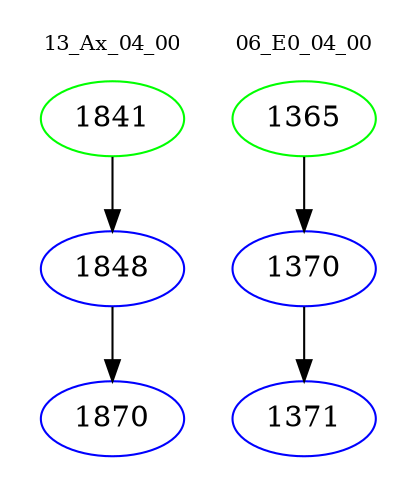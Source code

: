 digraph{
subgraph cluster_0 {
color = white
label = "13_Ax_04_00";
fontsize=10;
T0_1841 [label="1841", color="green"]
T0_1841 -> T0_1848 [color="black"]
T0_1848 [label="1848", color="blue"]
T0_1848 -> T0_1870 [color="black"]
T0_1870 [label="1870", color="blue"]
}
subgraph cluster_1 {
color = white
label = "06_E0_04_00";
fontsize=10;
T1_1365 [label="1365", color="green"]
T1_1365 -> T1_1370 [color="black"]
T1_1370 [label="1370", color="blue"]
T1_1370 -> T1_1371 [color="black"]
T1_1371 [label="1371", color="blue"]
}
}
